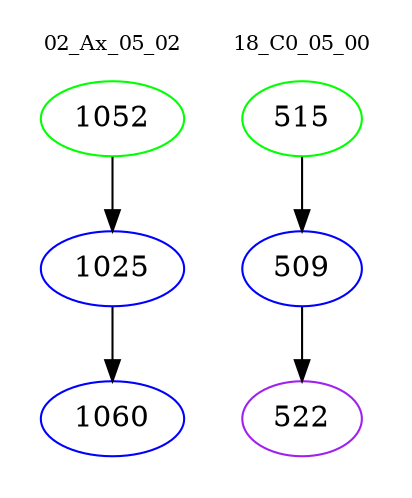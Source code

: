 digraph{
subgraph cluster_0 {
color = white
label = "02_Ax_05_02";
fontsize=10;
T0_1052 [label="1052", color="green"]
T0_1052 -> T0_1025 [color="black"]
T0_1025 [label="1025", color="blue"]
T0_1025 -> T0_1060 [color="black"]
T0_1060 [label="1060", color="blue"]
}
subgraph cluster_1 {
color = white
label = "18_C0_05_00";
fontsize=10;
T1_515 [label="515", color="green"]
T1_515 -> T1_509 [color="black"]
T1_509 [label="509", color="blue"]
T1_509 -> T1_522 [color="black"]
T1_522 [label="522", color="purple"]
}
}
